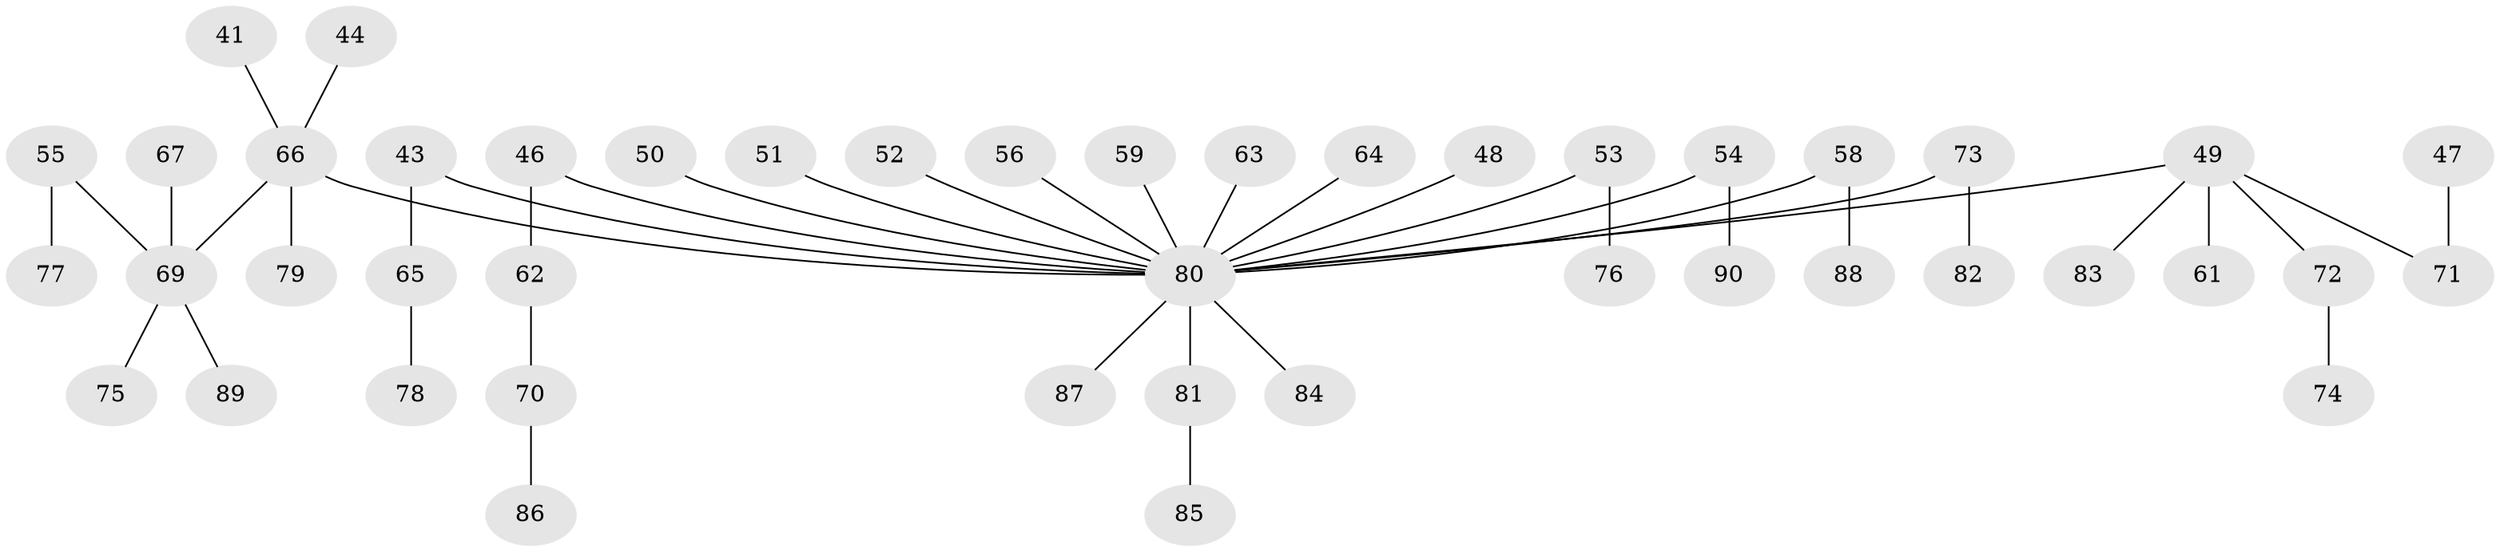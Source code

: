 // original degree distribution, {2: 0.3111111111111111, 6: 0.011111111111111112, 4: 0.07777777777777778, 5: 0.044444444444444446, 3: 0.1, 1: 0.45555555555555555}
// Generated by graph-tools (version 1.1) at 2025/52/03/09/25 04:52:36]
// undirected, 45 vertices, 44 edges
graph export_dot {
graph [start="1"]
  node [color=gray90,style=filled];
  41;
  43;
  44;
  46;
  47;
  48;
  49 [super="+32"];
  50;
  51;
  52;
  53;
  54;
  55 [super="+24+25+33"];
  56;
  58;
  59;
  61 [super="+35+38"];
  62;
  63;
  64 [super="+31"];
  65;
  66 [super="+13"];
  67;
  69 [super="+8+22"];
  70;
  71 [super="+42"];
  72;
  73;
  74;
  75;
  76;
  77;
  78;
  79;
  80 [super="+60+57+68+26+28+34+39+40+45"];
  81;
  82;
  83;
  84;
  85;
  86;
  87;
  88;
  89;
  90;
  41 -- 66;
  43 -- 65;
  43 -- 80;
  44 -- 66;
  46 -- 62;
  46 -- 80;
  47 -- 71;
  48 -- 80;
  49 -- 83;
  49 -- 72;
  49 -- 61;
  49 -- 71;
  49 -- 80;
  50 -- 80;
  51 -- 80;
  52 -- 80;
  53 -- 76;
  53 -- 80;
  54 -- 90;
  54 -- 80;
  55 -- 69;
  55 -- 77;
  56 -- 80;
  58 -- 88;
  58 -- 80;
  59 -- 80;
  62 -- 70;
  63 -- 80;
  64 -- 80;
  65 -- 78;
  66 -- 79;
  66 -- 69;
  66 -- 80;
  67 -- 69;
  69 -- 75;
  69 -- 89;
  70 -- 86;
  72 -- 74;
  73 -- 82;
  73 -- 80;
  80 -- 84;
  80 -- 87;
  80 -- 81;
  81 -- 85;
}
